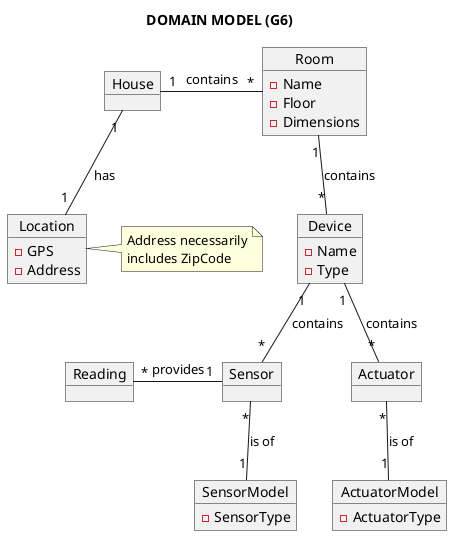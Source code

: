 @startuml

title DOMAIN MODEL (G6)


Object House {
}
Object Location {
- GPS
- Address
}
note left of Location
Address necessarily
includes ZipCode
end note


object Room {
- Name
- Floor
- Dimensions
}


object Device {
- Name
- Type
}


object Sensor {
}


object SensorModel{
- SensorType
}


object Actuator {
}


object ActuatorModel {
- ActuatorType
}

object Reading {
}

House "1" - "*"  Room : contains
Room "1" -- "*" Device : contains
Device "1" -- "*" Sensor : contains
Device "1" -- "*" Actuator : contains

House "1" -down-"1" Location : has

Sensor "*" -- "1" SensorModel : is of
Actuator "*" -- "1"ActuatorModel : is of

Sensor "1" -l- "*" Reading : provides

@enduml